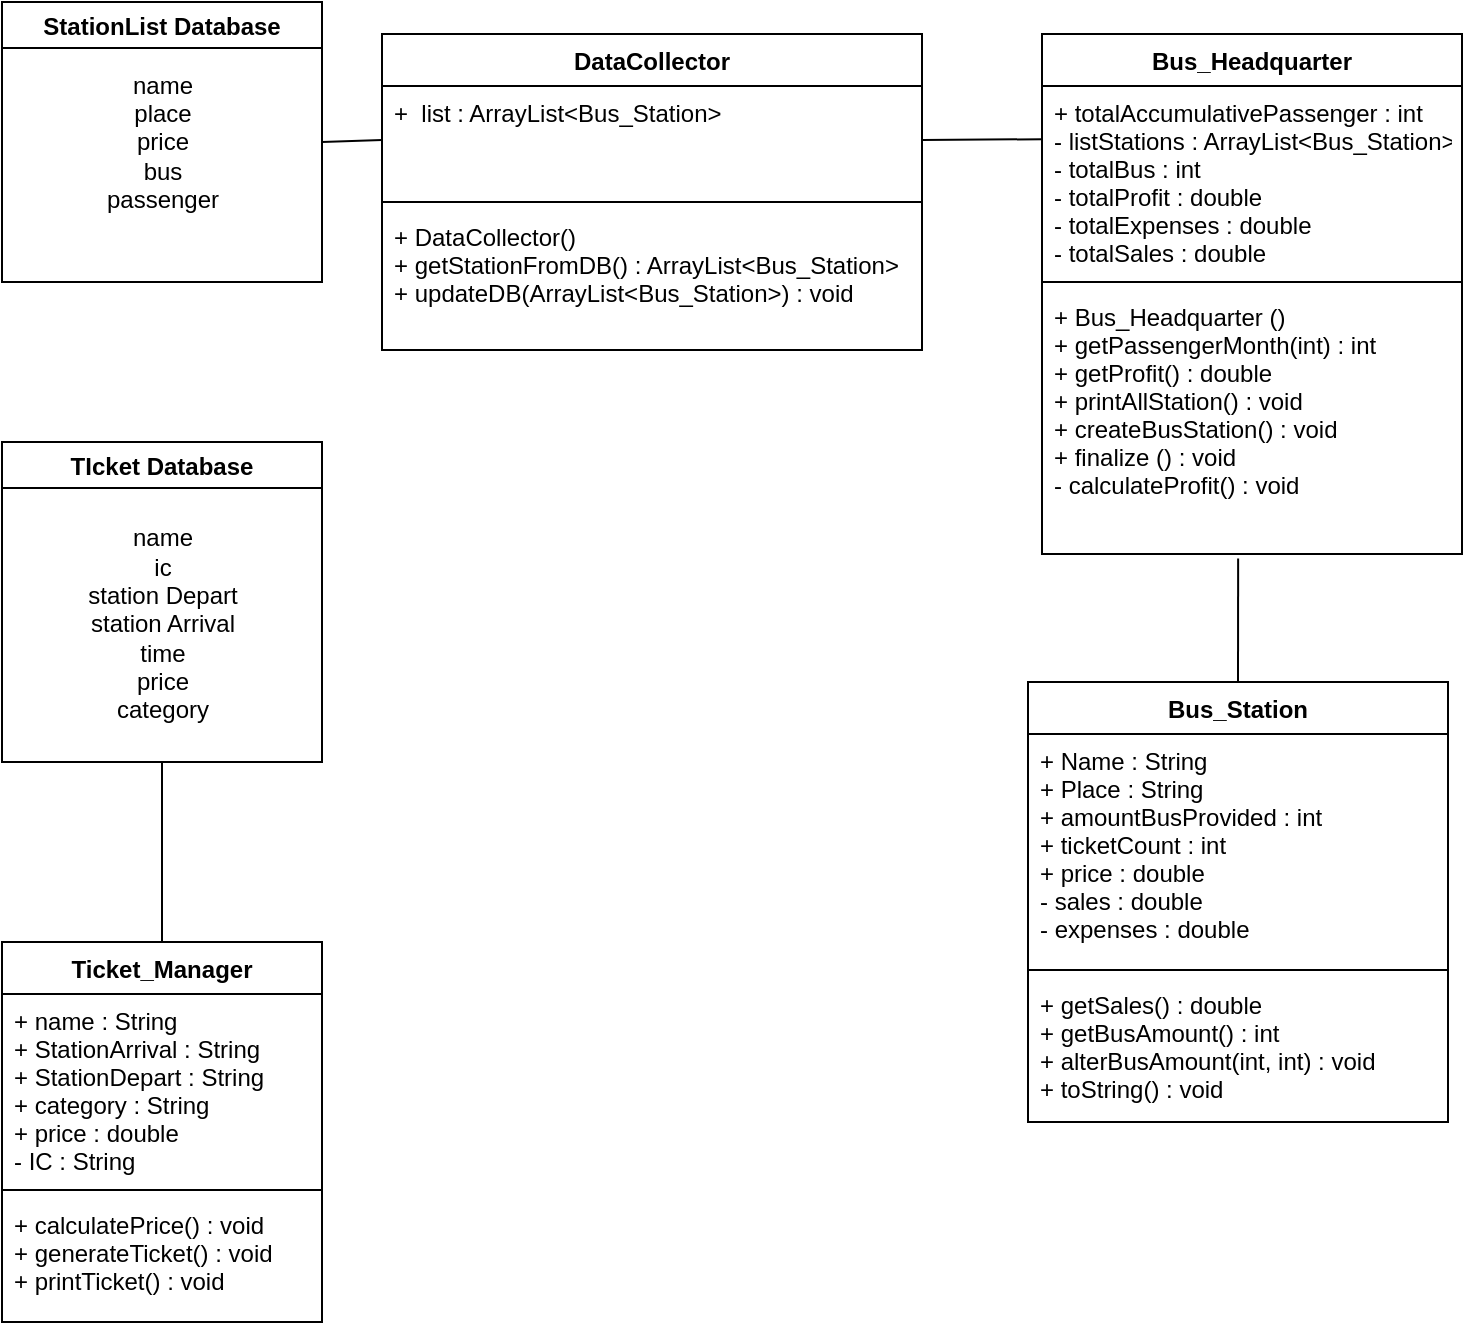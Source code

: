 <mxfile version="19.0.3" type="device"><diagram id="aq4CrAajX_8fuZVmQ9yx" name="UML"><mxGraphModel dx="1502" dy="807" grid="1" gridSize="10" guides="1" tooltips="1" connect="1" arrows="1" fold="1" page="1" pageScale="1" pageWidth="827" pageHeight="1169" math="0" shadow="0"><root><mxCell id="0"/><mxCell id="1" parent="0"/><mxCell id="zS3Vkdy4p30eOPNaZAJQ-5" value="Bus_Station" style="swimlane;fontStyle=1;align=center;verticalAlign=top;childLayout=stackLayout;horizontal=1;startSize=26;horizontalStack=0;resizeParent=1;resizeParentMax=0;resizeLast=0;collapsible=1;marginBottom=0;" parent="1" vertex="1"><mxGeometry x="573" y="420" width="210" height="220" as="geometry"/></mxCell><mxCell id="zS3Vkdy4p30eOPNaZAJQ-6" value="+ Name : String&#10;+ Place : String&#10;+ amountBusProvided : int &#10;+ ticketCount : int&#10;+ price : double&#10;- sales : double&#10;- expenses : double&#10;" style="text;strokeColor=none;fillColor=none;align=left;verticalAlign=top;spacingLeft=4;spacingRight=4;overflow=hidden;rotatable=0;points=[[0,0.5],[1,0.5]];portConstraint=eastwest;" parent="zS3Vkdy4p30eOPNaZAJQ-5" vertex="1"><mxGeometry y="26" width="210" height="114" as="geometry"/></mxCell><mxCell id="zS3Vkdy4p30eOPNaZAJQ-7" value="" style="line;strokeWidth=1;fillColor=none;align=left;verticalAlign=middle;spacingTop=-1;spacingLeft=3;spacingRight=3;rotatable=0;labelPosition=right;points=[];portConstraint=eastwest;" parent="zS3Vkdy4p30eOPNaZAJQ-5" vertex="1"><mxGeometry y="140" width="210" height="8" as="geometry"/></mxCell><mxCell id="zS3Vkdy4p30eOPNaZAJQ-8" value="+ getSales() : double&#10;+ getBusAmount() : int&#10;+ alterBusAmount(int, int) : void&#10;+ toString() : void" style="text;strokeColor=none;fillColor=none;align=left;verticalAlign=top;spacingLeft=4;spacingRight=4;overflow=hidden;rotatable=0;points=[[0,0.5],[1,0.5]];portConstraint=eastwest;" parent="zS3Vkdy4p30eOPNaZAJQ-5" vertex="1"><mxGeometry y="148" width="210" height="72" as="geometry"/></mxCell><mxCell id="zS3Vkdy4p30eOPNaZAJQ-9" value="Bus_Headquarter" style="swimlane;fontStyle=1;align=center;verticalAlign=top;childLayout=stackLayout;horizontal=1;startSize=26;horizontalStack=0;resizeParent=1;resizeParentMax=0;resizeLast=0;collapsible=1;marginBottom=0;" parent="1" vertex="1"><mxGeometry x="580" y="96" width="210" height="260" as="geometry"/></mxCell><mxCell id="zS3Vkdy4p30eOPNaZAJQ-10" value="+ totalAccumulativePassenger : int&#10;- listStations : ArrayList&lt;Bus_Station&gt;&#10;- totalBus : int&#10;- totalProfit : double&#10;- totalExpenses : double&#10;- totalSales : double" style="text;strokeColor=none;fillColor=none;align=left;verticalAlign=top;spacingLeft=4;spacingRight=4;overflow=hidden;rotatable=0;points=[[0,0.5],[1,0.5]];portConstraint=eastwest;" parent="zS3Vkdy4p30eOPNaZAJQ-9" vertex="1"><mxGeometry y="26" width="210" height="94" as="geometry"/></mxCell><mxCell id="zS3Vkdy4p30eOPNaZAJQ-11" value="" style="line;strokeWidth=1;fillColor=none;align=left;verticalAlign=middle;spacingTop=-1;spacingLeft=3;spacingRight=3;rotatable=0;labelPosition=right;points=[];portConstraint=eastwest;" parent="zS3Vkdy4p30eOPNaZAJQ-9" vertex="1"><mxGeometry y="120" width="210" height="8" as="geometry"/></mxCell><mxCell id="zS3Vkdy4p30eOPNaZAJQ-12" value="+ Bus_Headquarter ()&#10;+ getPassengerMonth(int) : int&#10;+ getProfit() : double&#10;+ printAllStation() : void&#10;+ createBusStation() : void&#10;+ finalize () : void&#10;- calculateProfit() : void" style="text;strokeColor=none;fillColor=none;align=left;verticalAlign=top;spacingLeft=4;spacingRight=4;overflow=hidden;rotatable=0;points=[[0,0.5],[1,0.5]];portConstraint=eastwest;" parent="zS3Vkdy4p30eOPNaZAJQ-9" vertex="1"><mxGeometry y="128" width="210" height="132" as="geometry"/></mxCell><mxCell id="zS3Vkdy4p30eOPNaZAJQ-15" value="Ticket_Manager" style="swimlane;fontStyle=1;align=center;verticalAlign=top;childLayout=stackLayout;horizontal=1;startSize=26;horizontalStack=0;resizeParent=1;resizeParentMax=0;resizeLast=0;collapsible=1;marginBottom=0;" parent="1" vertex="1"><mxGeometry x="60" y="550" width="160" height="190" as="geometry"/></mxCell><mxCell id="zS3Vkdy4p30eOPNaZAJQ-16" value="+ name : String&#10;+ StationArrival : String&#10;+ StationDepart : String&#10;+ category : String&#10;+ price : double&#10;- IC : String&#10;" style="text;strokeColor=none;fillColor=none;align=left;verticalAlign=top;spacingLeft=4;spacingRight=4;overflow=hidden;rotatable=0;points=[[0,0.5],[1,0.5]];portConstraint=eastwest;" parent="zS3Vkdy4p30eOPNaZAJQ-15" vertex="1"><mxGeometry y="26" width="160" height="94" as="geometry"/></mxCell><mxCell id="zS3Vkdy4p30eOPNaZAJQ-17" value="" style="line;strokeWidth=1;fillColor=none;align=left;verticalAlign=middle;spacingTop=-1;spacingLeft=3;spacingRight=3;rotatable=0;labelPosition=right;points=[];portConstraint=eastwest;" parent="zS3Vkdy4p30eOPNaZAJQ-15" vertex="1"><mxGeometry y="120" width="160" height="8" as="geometry"/></mxCell><mxCell id="zS3Vkdy4p30eOPNaZAJQ-18" value="+ calculatePrice() : void&#10;+ generateTicket() : void&#10;+ printTicket() : void" style="text;strokeColor=none;fillColor=none;align=left;verticalAlign=top;spacingLeft=4;spacingRight=4;overflow=hidden;rotatable=0;points=[[0,0.5],[1,0.5]];portConstraint=eastwest;" parent="zS3Vkdy4p30eOPNaZAJQ-15" vertex="1"><mxGeometry y="128" width="160" height="62" as="geometry"/></mxCell><mxCell id="fNKmDrVyJG33n41xGn1e-8" value="DataCollector" style="swimlane;fontStyle=1;align=center;verticalAlign=top;childLayout=stackLayout;horizontal=1;startSize=26;horizontalStack=0;resizeParent=1;resizeParentMax=0;resizeLast=0;collapsible=1;marginBottom=0;hachureGap=4;" parent="1" vertex="1"><mxGeometry x="250" y="96" width="270" height="158" as="geometry"/></mxCell><mxCell id="fNKmDrVyJG33n41xGn1e-9" value="+  list : ArrayList&lt;Bus_Station&gt;" style="text;strokeColor=none;fillColor=none;align=left;verticalAlign=top;spacingLeft=4;spacingRight=4;overflow=hidden;rotatable=0;points=[[0,0.5],[1,0.5]];portConstraint=eastwest;hachureGap=4;" parent="fNKmDrVyJG33n41xGn1e-8" vertex="1"><mxGeometry y="26" width="270" height="54" as="geometry"/></mxCell><mxCell id="fNKmDrVyJG33n41xGn1e-10" value="" style="line;strokeWidth=1;fillColor=none;align=left;verticalAlign=middle;spacingTop=-1;spacingLeft=3;spacingRight=3;rotatable=0;labelPosition=right;points=[];portConstraint=eastwest;hachureGap=4;" parent="fNKmDrVyJG33n41xGn1e-8" vertex="1"><mxGeometry y="80" width="270" height="8" as="geometry"/></mxCell><mxCell id="fNKmDrVyJG33n41xGn1e-11" value="+ DataCollector()&#10;+ getStationFromDB() : ArrayList&lt;Bus_Station&gt;&#10;+ updateDB(ArrayList&lt;Bus_Station&gt;) : void" style="text;strokeColor=none;fillColor=none;align=left;verticalAlign=top;spacingLeft=4;spacingRight=4;overflow=hidden;rotatable=0;points=[[0,0.5],[1,0.5]];portConstraint=eastwest;hachureGap=4;" parent="fNKmDrVyJG33n41xGn1e-8" vertex="1"><mxGeometry y="88" width="270" height="70" as="geometry"/></mxCell><mxCell id="fNKmDrVyJG33n41xGn1e-12" value="StationList Database" style="swimlane;hachureGap=4;" parent="1" vertex="1"><mxGeometry x="60" y="80" width="160" height="140" as="geometry"/></mxCell><mxCell id="fNKmDrVyJG33n41xGn1e-13" value="name&lt;br&gt;place&lt;br&gt;price&lt;br&gt;bus&lt;br&gt;passenger" style="text;html=1;align=center;verticalAlign=middle;resizable=0;points=[];autosize=1;strokeColor=none;fillColor=none;hachureGap=4;" parent="fNKmDrVyJG33n41xGn1e-12" vertex="1"><mxGeometry x="45" y="30" width="70" height="80" as="geometry"/></mxCell><mxCell id="A6pMBVQPEY1nkZQvwWMr-4" value="" style="endArrow=none;html=1;rounded=0;startSize=14;endSize=14;sourcePerimeterSpacing=8;targetPerimeterSpacing=8;curved=1;exitX=1;exitY=0.5;exitDx=0;exitDy=0;entryX=0;entryY=0.5;entryDx=0;entryDy=0;" edge="1" parent="1" source="fNKmDrVyJG33n41xGn1e-12" target="fNKmDrVyJG33n41xGn1e-9"><mxGeometry width="50" height="50" relative="1" as="geometry"><mxPoint x="400" y="390" as="sourcePoint"/><mxPoint x="450" y="340" as="targetPoint"/></mxGeometry></mxCell><mxCell id="A6pMBVQPEY1nkZQvwWMr-8" value="" style="endArrow=none;html=1;rounded=0;startSize=14;endSize=14;sourcePerimeterSpacing=8;targetPerimeterSpacing=8;curved=1;entryX=0.467;entryY=1.017;entryDx=0;entryDy=0;exitX=0.5;exitY=0;exitDx=0;exitDy=0;entryPerimeter=0;" edge="1" parent="1" source="zS3Vkdy4p30eOPNaZAJQ-5" target="zS3Vkdy4p30eOPNaZAJQ-12"><mxGeometry width="50" height="50" relative="1" as="geometry"><mxPoint x="389" y="300" as="sourcePoint"/><mxPoint x="388.52" y="263.23" as="targetPoint"/></mxGeometry></mxCell><mxCell id="A6pMBVQPEY1nkZQvwWMr-9" value="" style="endArrow=none;html=1;rounded=0;startSize=14;endSize=14;sourcePerimeterSpacing=8;targetPerimeterSpacing=8;curved=1;entryX=1;entryY=0.5;entryDx=0;entryDy=0;exitX=0.002;exitY=0.283;exitDx=0;exitDy=0;exitPerimeter=0;" edge="1" parent="1" source="zS3Vkdy4p30eOPNaZAJQ-10" target="fNKmDrVyJG33n41xGn1e-9"><mxGeometry width="50" height="50" relative="1" as="geometry"><mxPoint x="494" y="383" as="sourcePoint"/><mxPoint x="570" y="383" as="targetPoint"/></mxGeometry></mxCell><mxCell id="A6pMBVQPEY1nkZQvwWMr-10" value="TIcket Database" style="swimlane;hachureGap=4;" vertex="1" parent="1"><mxGeometry x="60" y="300" width="160" height="160" as="geometry"/></mxCell><mxCell id="A6pMBVQPEY1nkZQvwWMr-11" value="name&lt;br&gt;ic&lt;br&gt;station Depart&lt;br&gt;station Arrival&lt;br&gt;time&lt;br&gt;price&lt;br&gt;category" style="text;html=1;align=center;verticalAlign=middle;resizable=0;points=[];autosize=1;strokeColor=none;fillColor=none;hachureGap=4;" vertex="1" parent="A6pMBVQPEY1nkZQvwWMr-10"><mxGeometry x="35" y="41" width="90" height="100" as="geometry"/></mxCell><mxCell id="A6pMBVQPEY1nkZQvwWMr-12" value="" style="endArrow=none;html=1;rounded=0;startSize=14;endSize=14;sourcePerimeterSpacing=8;targetPerimeterSpacing=8;curved=1;entryX=0.5;entryY=0;entryDx=0;entryDy=0;exitX=0.5;exitY=1;exitDx=0;exitDy=0;" edge="1" parent="1" source="A6pMBVQPEY1nkZQvwWMr-10" target="zS3Vkdy4p30eOPNaZAJQ-15"><mxGeometry width="50" height="50" relative="1" as="geometry"><mxPoint x="494" y="383" as="sourcePoint"/><mxPoint x="570" y="383" as="targetPoint"/></mxGeometry></mxCell></root></mxGraphModel></diagram></mxfile>
